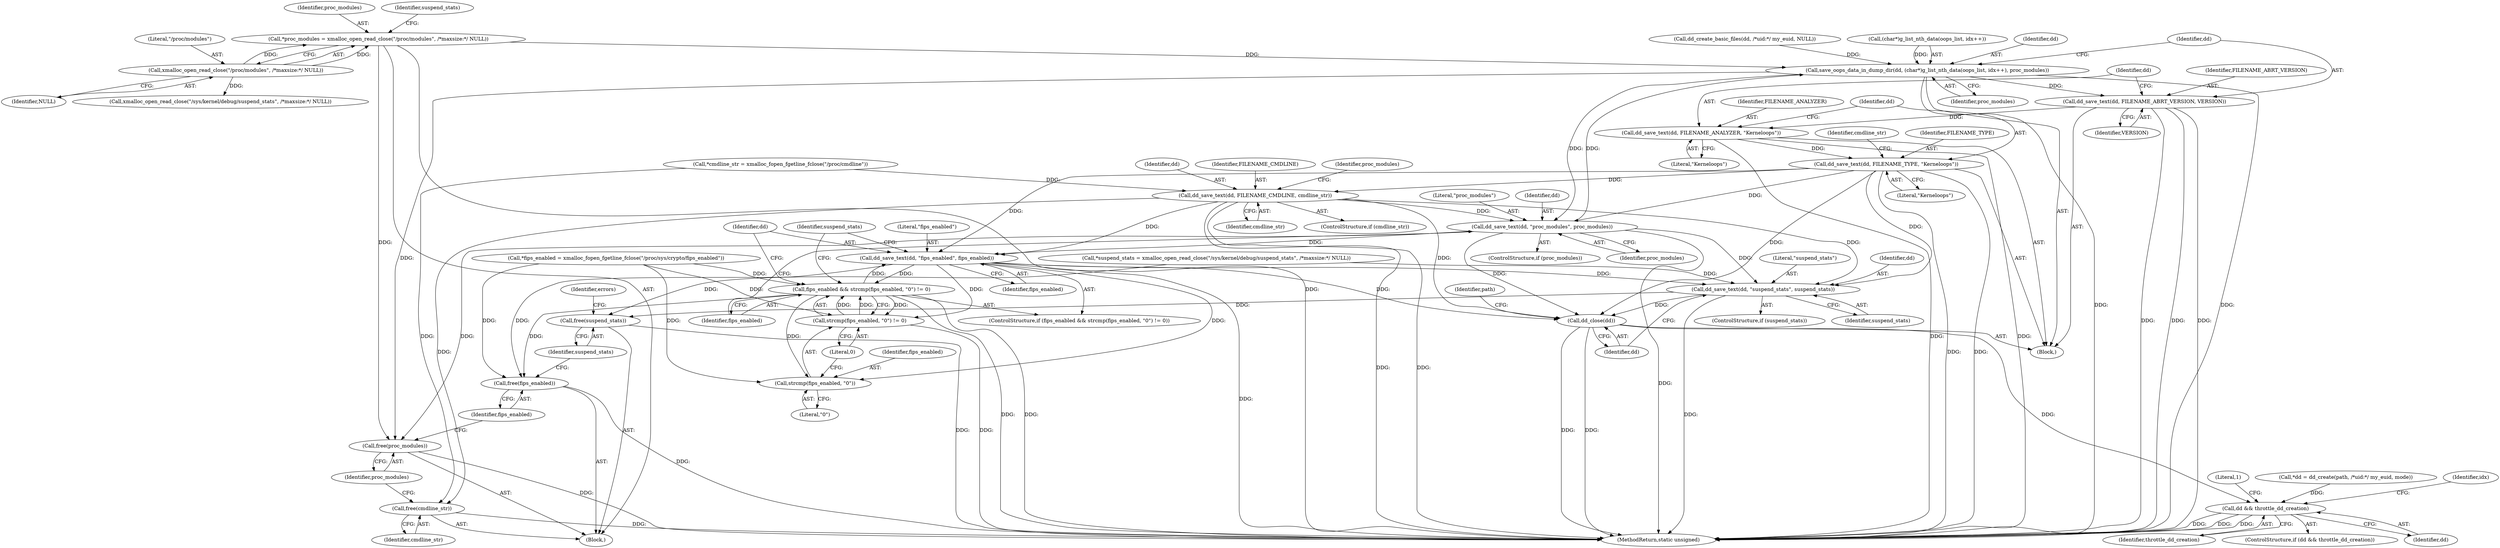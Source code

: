 digraph "0_abrt_8939398b82006ba1fec4ed491339fc075f43fc7c_4@API" {
"1000134" [label="(Call,*proc_modules = xmalloc_open_read_close(\"/proc/modules\", /*maxsize:*/ NULL))"];
"1000136" [label="(Call,xmalloc_open_read_close(\"/proc/modules\", /*maxsize:*/ NULL))"];
"1000240" [label="(Call,save_oops_data_in_dump_dir(dd, (char*)g_list_nth_data(oops_list, idx++), proc_modules))"];
"1000249" [label="(Call,dd_save_text(dd, FILENAME_ABRT_VERSION, VERSION))"];
"1000253" [label="(Call,dd_save_text(dd, FILENAME_ANALYZER, \"Kerneloops\"))"];
"1000257" [label="(Call,dd_save_text(dd, FILENAME_TYPE, \"Kerneloops\"))"];
"1000263" [label="(Call,dd_save_text(dd, FILENAME_CMDLINE, cmdline_str))"];
"1000269" [label="(Call,dd_save_text(dd, \"proc_modules\", proc_modules))"];
"1000281" [label="(Call,dd_save_text(dd, \"fips_enabled\", fips_enabled))"];
"1000274" [label="(Call,fips_enabled && strcmp(fips_enabled, \"0\") != 0)"];
"1000276" [label="(Call,strcmp(fips_enabled, \"0\") != 0)"];
"1000277" [label="(Call,strcmp(fips_enabled, \"0\"))"];
"1000316" [label="(Call,free(fips_enabled))"];
"1000287" [label="(Call,dd_save_text(dd, \"suspend_stats\", suspend_stats))"];
"1000291" [label="(Call,dd_close(dd))"];
"1000307" [label="(Call,dd && throttle_dd_creation)"];
"1000318" [label="(Call,free(suspend_stats))"];
"1000314" [label="(Call,free(proc_modules))"];
"1000312" [label="(Call,free(cmdline_str))"];
"1000271" [label="(Literal,\"proc_modules\")"];
"1000140" [label="(Call,*suspend_stats = xmalloc_open_read_close(\"/sys/kernel/debug/suspend_stats\", /*maxsize:*/ NULL))"];
"1000281" [label="(Call,dd_save_text(dd, \"fips_enabled\", fips_enabled))"];
"1000260" [label="(Literal,\"Kerneloops\")"];
"1000241" [label="(Identifier,dd)"];
"1000273" [label="(ControlStructure,if (fips_enabled && strcmp(fips_enabled, \"0\") != 0))"];
"1000316" [label="(Call,free(fips_enabled))"];
"1000254" [label="(Identifier,dd)"];
"1000275" [label="(Identifier,fips_enabled)"];
"1000276" [label="(Call,strcmp(fips_enabled, \"0\") != 0)"];
"1000288" [label="(Identifier,dd)"];
"1000242" [label="(Call,(char*)g_list_nth_data(oops_list, idx++))"];
"1000292" [label="(Identifier,dd)"];
"1000269" [label="(Call,dd_save_text(dd, \"proc_modules\", proc_modules))"];
"1000280" [label="(Literal,0)"];
"1000251" [label="(Identifier,FILENAME_ABRT_VERSION)"];
"1000235" [label="(Block,)"];
"1000290" [label="(Identifier,suspend_stats)"];
"1000321" [label="(Identifier,errors)"];
"1000227" [label="(Call,*dd = dd_create(path, /*uid:*/ my_euid, mode))"];
"1000263" [label="(Call,dd_save_text(dd, FILENAME_CMDLINE, cmdline_str))"];
"1000307" [label="(Call,dd && throttle_dd_creation)"];
"1000274" [label="(Call,fips_enabled && strcmp(fips_enabled, \"0\") != 0)"];
"1000284" [label="(Identifier,fips_enabled)"];
"1000318" [label="(Call,free(suspend_stats))"];
"1000322" [label="(MethodReturn,static unsigned)"];
"1000314" [label="(Call,free(proc_modules))"];
"1000256" [label="(Literal,\"Kerneloops\")"];
"1000270" [label="(Identifier,dd)"];
"1000319" [label="(Identifier,suspend_stats)"];
"1000266" [label="(Identifier,cmdline_str)"];
"1000206" [label="(Identifier,idx)"];
"1000311" [label="(Literal,1)"];
"1000248" [label="(Identifier,proc_modules)"];
"1000286" [label="(Identifier,suspend_stats)"];
"1000249" [label="(Call,dd_save_text(dd, FILENAME_ABRT_VERSION, VERSION))"];
"1000252" [label="(Identifier,VERSION)"];
"1000262" [label="(Identifier,cmdline_str)"];
"1000279" [label="(Literal,\"0\")"];
"1000313" [label="(Identifier,cmdline_str)"];
"1000294" [label="(Identifier,path)"];
"1000283" [label="(Literal,\"fips_enabled\")"];
"1000315" [label="(Identifier,proc_modules)"];
"1000110" [label="(Block,)"];
"1000287" [label="(Call,dd_save_text(dd, \"suspend_stats\", suspend_stats))"];
"1000306" [label="(ControlStructure,if (dd && throttle_dd_creation))"];
"1000136" [label="(Call,xmalloc_open_read_close(\"/proc/modules\", /*maxsize:*/ NULL))"];
"1000253" [label="(Call,dd_save_text(dd, FILENAME_ANALYZER, \"Kerneloops\"))"];
"1000278" [label="(Identifier,fips_enabled)"];
"1000264" [label="(Identifier,dd)"];
"1000267" [label="(ControlStructure,if (proc_modules))"];
"1000236" [label="(Call,dd_create_basic_files(dd, /*uid:*/ my_euid, NULL))"];
"1000261" [label="(ControlStructure,if (cmdline_str))"];
"1000138" [label="(Identifier,NULL)"];
"1000137" [label="(Literal,\"/proc/modules\")"];
"1000240" [label="(Call,save_oops_data_in_dump_dir(dd, (char*)g_list_nth_data(oops_list, idx++), proc_modules))"];
"1000129" [label="(Call,*fips_enabled = xmalloc_fopen_fgetline_fclose(\"/proc/sys/crypto/fips_enabled\"))"];
"1000312" [label="(Call,free(cmdline_str))"];
"1000289" [label="(Literal,\"suspend_stats\")"];
"1000142" [label="(Call,xmalloc_open_read_close(\"/sys/kernel/debug/suspend_stats\", /*maxsize:*/ NULL))"];
"1000265" [label="(Identifier,FILENAME_CMDLINE)"];
"1000308" [label="(Identifier,dd)"];
"1000282" [label="(Identifier,dd)"];
"1000135" [label="(Identifier,proc_modules)"];
"1000134" [label="(Call,*proc_modules = xmalloc_open_read_close(\"/proc/modules\", /*maxsize:*/ NULL))"];
"1000285" [label="(ControlStructure,if (suspend_stats))"];
"1000259" [label="(Identifier,FILENAME_TYPE)"];
"1000309" [label="(Identifier,throttle_dd_creation)"];
"1000291" [label="(Call,dd_close(dd))"];
"1000317" [label="(Identifier,fips_enabled)"];
"1000141" [label="(Identifier,suspend_stats)"];
"1000250" [label="(Identifier,dd)"];
"1000255" [label="(Identifier,FILENAME_ANALYZER)"];
"1000124" [label="(Call,*cmdline_str = xmalloc_fopen_fgetline_fclose(\"/proc/cmdline\"))"];
"1000272" [label="(Identifier,proc_modules)"];
"1000257" [label="(Call,dd_save_text(dd, FILENAME_TYPE, \"Kerneloops\"))"];
"1000258" [label="(Identifier,dd)"];
"1000277" [label="(Call,strcmp(fips_enabled, \"0\"))"];
"1000268" [label="(Identifier,proc_modules)"];
"1000134" -> "1000110"  [label="AST: "];
"1000134" -> "1000136"  [label="CFG: "];
"1000135" -> "1000134"  [label="AST: "];
"1000136" -> "1000134"  [label="AST: "];
"1000141" -> "1000134"  [label="CFG: "];
"1000134" -> "1000322"  [label="DDG: "];
"1000136" -> "1000134"  [label="DDG: "];
"1000136" -> "1000134"  [label="DDG: "];
"1000134" -> "1000240"  [label="DDG: "];
"1000134" -> "1000314"  [label="DDG: "];
"1000136" -> "1000138"  [label="CFG: "];
"1000137" -> "1000136"  [label="AST: "];
"1000138" -> "1000136"  [label="AST: "];
"1000136" -> "1000142"  [label="DDG: "];
"1000240" -> "1000235"  [label="AST: "];
"1000240" -> "1000248"  [label="CFG: "];
"1000241" -> "1000240"  [label="AST: "];
"1000242" -> "1000240"  [label="AST: "];
"1000248" -> "1000240"  [label="AST: "];
"1000250" -> "1000240"  [label="CFG: "];
"1000240" -> "1000322"  [label="DDG: "];
"1000240" -> "1000322"  [label="DDG: "];
"1000236" -> "1000240"  [label="DDG: "];
"1000242" -> "1000240"  [label="DDG: "];
"1000269" -> "1000240"  [label="DDG: "];
"1000240" -> "1000249"  [label="DDG: "];
"1000240" -> "1000269"  [label="DDG: "];
"1000240" -> "1000314"  [label="DDG: "];
"1000249" -> "1000235"  [label="AST: "];
"1000249" -> "1000252"  [label="CFG: "];
"1000250" -> "1000249"  [label="AST: "];
"1000251" -> "1000249"  [label="AST: "];
"1000252" -> "1000249"  [label="AST: "];
"1000254" -> "1000249"  [label="CFG: "];
"1000249" -> "1000322"  [label="DDG: "];
"1000249" -> "1000322"  [label="DDG: "];
"1000249" -> "1000322"  [label="DDG: "];
"1000249" -> "1000253"  [label="DDG: "];
"1000253" -> "1000235"  [label="AST: "];
"1000253" -> "1000256"  [label="CFG: "];
"1000254" -> "1000253"  [label="AST: "];
"1000255" -> "1000253"  [label="AST: "];
"1000256" -> "1000253"  [label="AST: "];
"1000258" -> "1000253"  [label="CFG: "];
"1000253" -> "1000322"  [label="DDG: "];
"1000253" -> "1000322"  [label="DDG: "];
"1000253" -> "1000257"  [label="DDG: "];
"1000257" -> "1000235"  [label="AST: "];
"1000257" -> "1000260"  [label="CFG: "];
"1000258" -> "1000257"  [label="AST: "];
"1000259" -> "1000257"  [label="AST: "];
"1000260" -> "1000257"  [label="AST: "];
"1000262" -> "1000257"  [label="CFG: "];
"1000257" -> "1000322"  [label="DDG: "];
"1000257" -> "1000322"  [label="DDG: "];
"1000257" -> "1000263"  [label="DDG: "];
"1000257" -> "1000269"  [label="DDG: "];
"1000257" -> "1000281"  [label="DDG: "];
"1000257" -> "1000287"  [label="DDG: "];
"1000257" -> "1000291"  [label="DDG: "];
"1000263" -> "1000261"  [label="AST: "];
"1000263" -> "1000266"  [label="CFG: "];
"1000264" -> "1000263"  [label="AST: "];
"1000265" -> "1000263"  [label="AST: "];
"1000266" -> "1000263"  [label="AST: "];
"1000268" -> "1000263"  [label="CFG: "];
"1000263" -> "1000322"  [label="DDG: "];
"1000263" -> "1000322"  [label="DDG: "];
"1000124" -> "1000263"  [label="DDG: "];
"1000263" -> "1000269"  [label="DDG: "];
"1000263" -> "1000281"  [label="DDG: "];
"1000263" -> "1000287"  [label="DDG: "];
"1000263" -> "1000291"  [label="DDG: "];
"1000263" -> "1000312"  [label="DDG: "];
"1000269" -> "1000267"  [label="AST: "];
"1000269" -> "1000272"  [label="CFG: "];
"1000270" -> "1000269"  [label="AST: "];
"1000271" -> "1000269"  [label="AST: "];
"1000272" -> "1000269"  [label="AST: "];
"1000275" -> "1000269"  [label="CFG: "];
"1000269" -> "1000322"  [label="DDG: "];
"1000269" -> "1000281"  [label="DDG: "];
"1000269" -> "1000287"  [label="DDG: "];
"1000269" -> "1000291"  [label="DDG: "];
"1000269" -> "1000314"  [label="DDG: "];
"1000281" -> "1000273"  [label="AST: "];
"1000281" -> "1000284"  [label="CFG: "];
"1000282" -> "1000281"  [label="AST: "];
"1000283" -> "1000281"  [label="AST: "];
"1000284" -> "1000281"  [label="AST: "];
"1000286" -> "1000281"  [label="CFG: "];
"1000281" -> "1000322"  [label="DDG: "];
"1000281" -> "1000274"  [label="DDG: "];
"1000281" -> "1000276"  [label="DDG: "];
"1000281" -> "1000277"  [label="DDG: "];
"1000274" -> "1000281"  [label="DDG: "];
"1000281" -> "1000287"  [label="DDG: "];
"1000281" -> "1000291"  [label="DDG: "];
"1000281" -> "1000316"  [label="DDG: "];
"1000274" -> "1000273"  [label="AST: "];
"1000274" -> "1000275"  [label="CFG: "];
"1000274" -> "1000276"  [label="CFG: "];
"1000275" -> "1000274"  [label="AST: "];
"1000276" -> "1000274"  [label="AST: "];
"1000282" -> "1000274"  [label="CFG: "];
"1000286" -> "1000274"  [label="CFG: "];
"1000274" -> "1000322"  [label="DDG: "];
"1000274" -> "1000322"  [label="DDG: "];
"1000129" -> "1000274"  [label="DDG: "];
"1000276" -> "1000274"  [label="DDG: "];
"1000276" -> "1000274"  [label="DDG: "];
"1000274" -> "1000276"  [label="DDG: "];
"1000274" -> "1000277"  [label="DDG: "];
"1000274" -> "1000316"  [label="DDG: "];
"1000276" -> "1000280"  [label="CFG: "];
"1000277" -> "1000276"  [label="AST: "];
"1000280" -> "1000276"  [label="AST: "];
"1000276" -> "1000322"  [label="DDG: "];
"1000129" -> "1000276"  [label="DDG: "];
"1000277" -> "1000279"  [label="CFG: "];
"1000278" -> "1000277"  [label="AST: "];
"1000279" -> "1000277"  [label="AST: "];
"1000280" -> "1000277"  [label="CFG: "];
"1000129" -> "1000277"  [label="DDG: "];
"1000316" -> "1000110"  [label="AST: "];
"1000316" -> "1000317"  [label="CFG: "];
"1000317" -> "1000316"  [label="AST: "];
"1000319" -> "1000316"  [label="CFG: "];
"1000316" -> "1000322"  [label="DDG: "];
"1000129" -> "1000316"  [label="DDG: "];
"1000287" -> "1000285"  [label="AST: "];
"1000287" -> "1000290"  [label="CFG: "];
"1000288" -> "1000287"  [label="AST: "];
"1000289" -> "1000287"  [label="AST: "];
"1000290" -> "1000287"  [label="AST: "];
"1000292" -> "1000287"  [label="CFG: "];
"1000287" -> "1000322"  [label="DDG: "];
"1000140" -> "1000287"  [label="DDG: "];
"1000287" -> "1000291"  [label="DDG: "];
"1000287" -> "1000318"  [label="DDG: "];
"1000291" -> "1000235"  [label="AST: "];
"1000291" -> "1000292"  [label="CFG: "];
"1000292" -> "1000291"  [label="AST: "];
"1000294" -> "1000291"  [label="CFG: "];
"1000291" -> "1000322"  [label="DDG: "];
"1000291" -> "1000322"  [label="DDG: "];
"1000291" -> "1000307"  [label="DDG: "];
"1000307" -> "1000306"  [label="AST: "];
"1000307" -> "1000308"  [label="CFG: "];
"1000307" -> "1000309"  [label="CFG: "];
"1000308" -> "1000307"  [label="AST: "];
"1000309" -> "1000307"  [label="AST: "];
"1000206" -> "1000307"  [label="CFG: "];
"1000311" -> "1000307"  [label="CFG: "];
"1000307" -> "1000322"  [label="DDG: "];
"1000307" -> "1000322"  [label="DDG: "];
"1000307" -> "1000322"  [label="DDG: "];
"1000227" -> "1000307"  [label="DDG: "];
"1000318" -> "1000110"  [label="AST: "];
"1000318" -> "1000319"  [label="CFG: "];
"1000319" -> "1000318"  [label="AST: "];
"1000321" -> "1000318"  [label="CFG: "];
"1000318" -> "1000322"  [label="DDG: "];
"1000140" -> "1000318"  [label="DDG: "];
"1000314" -> "1000110"  [label="AST: "];
"1000314" -> "1000315"  [label="CFG: "];
"1000315" -> "1000314"  [label="AST: "];
"1000317" -> "1000314"  [label="CFG: "];
"1000314" -> "1000322"  [label="DDG: "];
"1000312" -> "1000110"  [label="AST: "];
"1000312" -> "1000313"  [label="CFG: "];
"1000313" -> "1000312"  [label="AST: "];
"1000315" -> "1000312"  [label="CFG: "];
"1000312" -> "1000322"  [label="DDG: "];
"1000124" -> "1000312"  [label="DDG: "];
}
